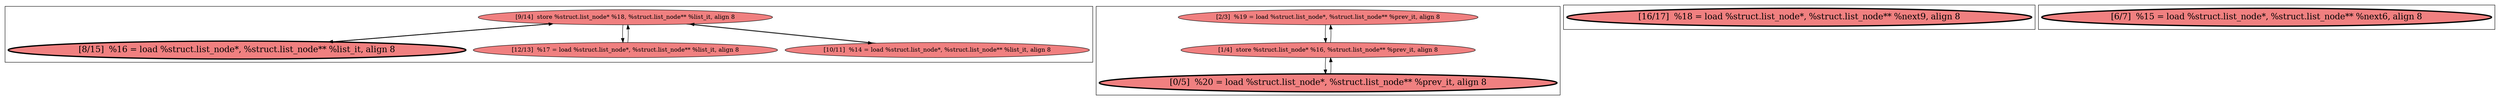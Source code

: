 
digraph G {



node501->node500 [ ]
node500->node501 [ ]
node493->node495 [ ]
node501->node498 [ ]
node498->node501 [ ]
node495->node493 [ ]
node494->node495 [ ]
node499->node501 [ ]
node501->node499 [ ]
node495->node494 [ ]


subgraph cluster3 {


node501 [fillcolor=lightcoral,label="[9/14]  store %struct.list_node* %18, %struct.list_node** %list_it, align 8",shape=ellipse,style=filled ]
node498 [fillcolor=lightcoral,label="[12/13]  %17 = load %struct.list_node*, %struct.list_node** %list_it, align 8",shape=ellipse,style=filled ]
node500 [penwidth=3.0,fontsize=20,fillcolor=lightcoral,label="[8/15]  %16 = load %struct.list_node*, %struct.list_node** %list_it, align 8",shape=ellipse,style=filled ]
node499 [fillcolor=lightcoral,label="[10/11]  %14 = load %struct.list_node*, %struct.list_node** %list_it, align 8",shape=ellipse,style=filled ]



}

subgraph cluster2 {


node497 [penwidth=3.0,fontsize=20,fillcolor=lightcoral,label="[16/17]  %18 = load %struct.list_node*, %struct.list_node** %next9, align 8",shape=ellipse,style=filled ]



}

subgraph cluster0 {


node495 [fillcolor=lightcoral,label="[1/4]  store %struct.list_node* %16, %struct.list_node** %prev_it, align 8",shape=ellipse,style=filled ]
node493 [fillcolor=lightcoral,label="[2/3]  %19 = load %struct.list_node*, %struct.list_node** %prev_it, align 8",shape=ellipse,style=filled ]
node494 [penwidth=3.0,fontsize=20,fillcolor=lightcoral,label="[0/5]  %20 = load %struct.list_node*, %struct.list_node** %prev_it, align 8",shape=ellipse,style=filled ]



}

subgraph cluster1 {


node496 [penwidth=3.0,fontsize=20,fillcolor=lightcoral,label="[6/7]  %15 = load %struct.list_node*, %struct.list_node** %next6, align 8",shape=ellipse,style=filled ]



}

}

